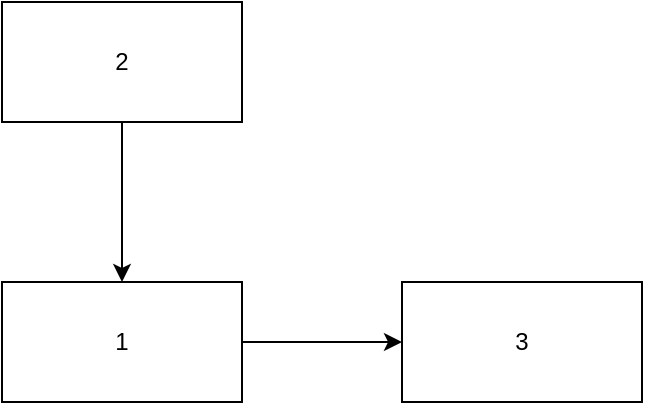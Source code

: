 <mxfile version="15.7.3" type="github">
  <diagram id="Xf2pItNMzTK9ZDGdw_Go" name="第 1 页">
    <mxGraphModel dx="2066" dy="1129" grid="1" gridSize="10" guides="1" tooltips="1" connect="1" arrows="1" fold="1" page="1" pageScale="1" pageWidth="827" pageHeight="1169" math="0" shadow="0">
      <root>
        <mxCell id="0" />
        <mxCell id="1" parent="0" />
        <mxCell id="3Ff2nAAEMK5O_4DMQ9f_-3" value="" style="edgeStyle=orthogonalEdgeStyle;rounded=0;orthogonalLoop=1;jettySize=auto;html=1;" edge="1" parent="1" source="3Ff2nAAEMK5O_4DMQ9f_-1" target="3Ff2nAAEMK5O_4DMQ9f_-2">
          <mxGeometry relative="1" as="geometry" />
        </mxCell>
        <mxCell id="3Ff2nAAEMK5O_4DMQ9f_-1" value="2" style="rounded=0;whiteSpace=wrap;html=1;" vertex="1" parent="1">
          <mxGeometry x="180" y="210" width="120" height="60" as="geometry" />
        </mxCell>
        <mxCell id="3Ff2nAAEMK5O_4DMQ9f_-5" value="" style="edgeStyle=orthogonalEdgeStyle;rounded=0;orthogonalLoop=1;jettySize=auto;html=1;" edge="1" parent="1" source="3Ff2nAAEMK5O_4DMQ9f_-2" target="3Ff2nAAEMK5O_4DMQ9f_-4">
          <mxGeometry relative="1" as="geometry" />
        </mxCell>
        <mxCell id="3Ff2nAAEMK5O_4DMQ9f_-2" value="1" style="rounded=0;whiteSpace=wrap;html=1;" vertex="1" parent="1">
          <mxGeometry x="180" y="350" width="120" height="60" as="geometry" />
        </mxCell>
        <mxCell id="3Ff2nAAEMK5O_4DMQ9f_-4" value="3" style="whiteSpace=wrap;html=1;rounded=0;" vertex="1" parent="1">
          <mxGeometry x="380" y="350" width="120" height="60" as="geometry" />
        </mxCell>
      </root>
    </mxGraphModel>
  </diagram>
</mxfile>
